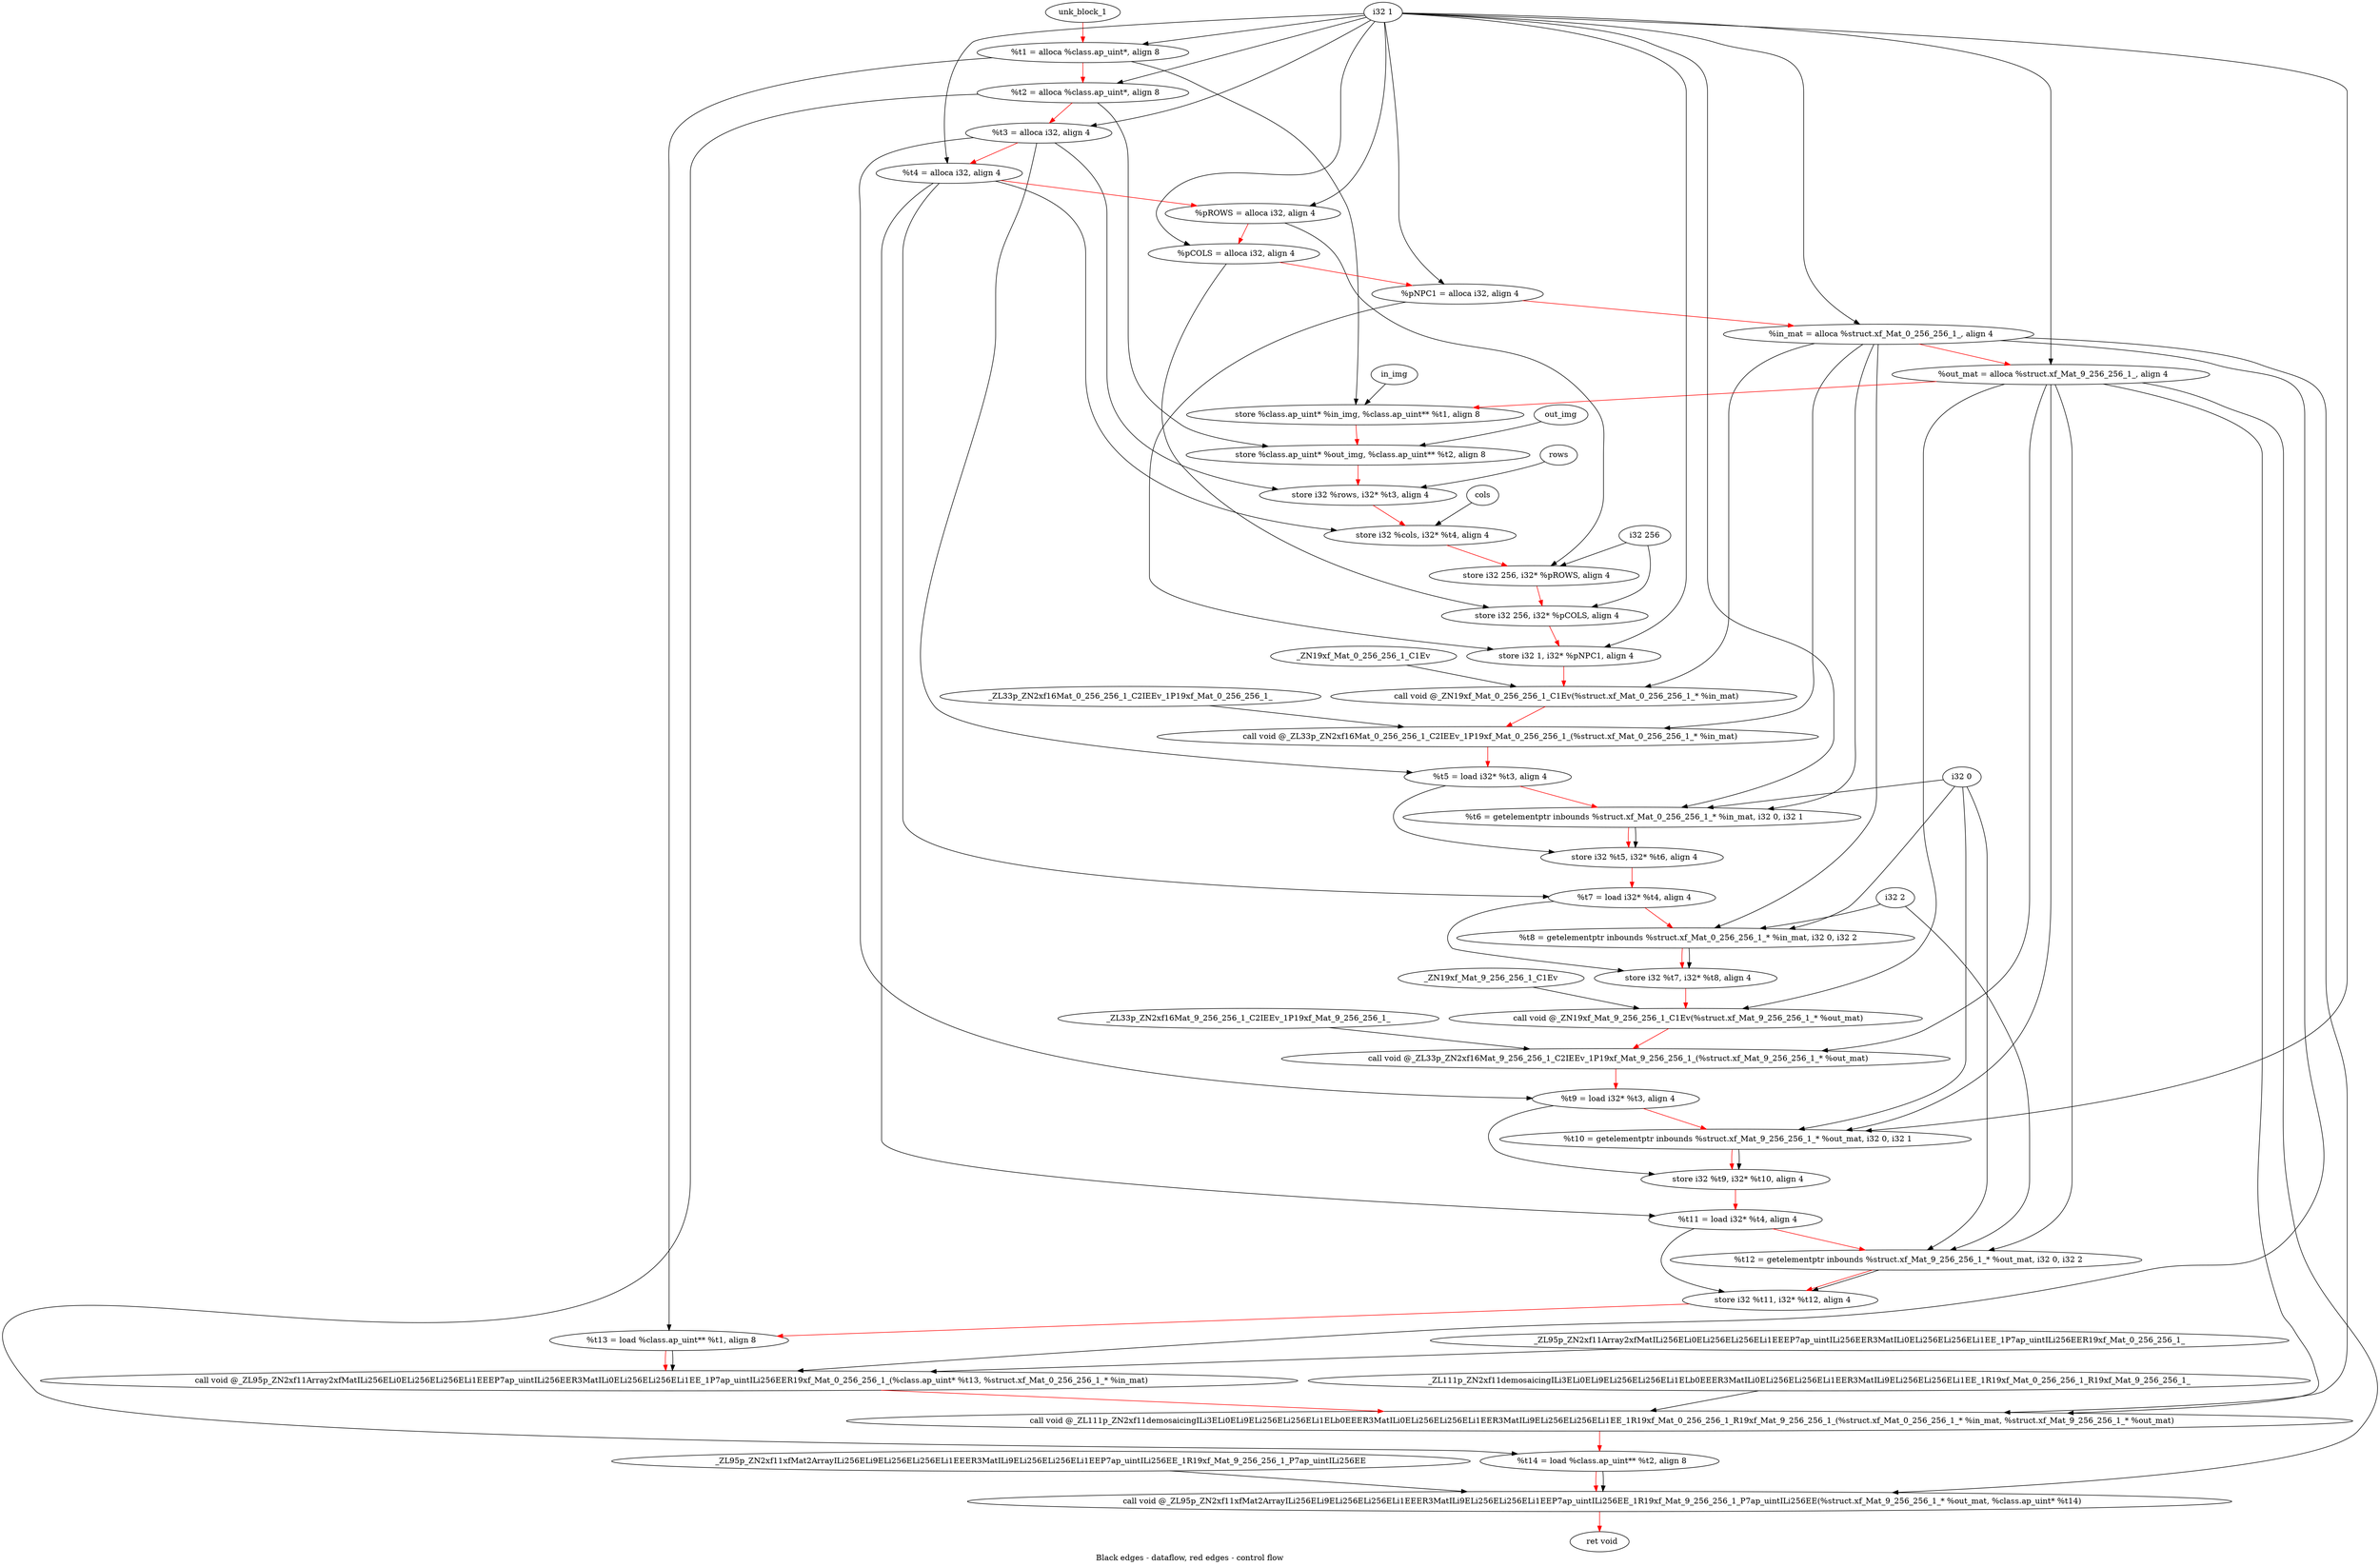 digraph G {
compound=true
label="Black edges - dataflow, red edges - control flow"
"t1" [label="  %t1 = alloca %class.ap_uint*, align 8"]
"t2" [label="  %t2 = alloca %class.ap_uint*, align 8"]
"t3" [label="  %t3 = alloca i32, align 4"]
"t4" [label="  %t4 = alloca i32, align 4"]
"pROWS" [label="  %pROWS = alloca i32, align 4"]
"pCOLS" [label="  %pCOLS = alloca i32, align 4"]
"pNPC1" [label="  %pNPC1 = alloca i32, align 4"]
"in_mat" [label="  %in_mat = alloca %struct.xf_Mat_0_256_256_1_, align 4"]
"out_mat" [label="  %out_mat = alloca %struct.xf_Mat_9_256_256_1_, align 4"]
"_1" [label="  store %class.ap_uint* %in_img, %class.ap_uint** %t1, align 8"]
"_2" [label="  store %class.ap_uint* %out_img, %class.ap_uint** %t2, align 8"]
"_3" [label="  store i32 %rows, i32* %t3, align 4"]
"_4" [label="  store i32 %cols, i32* %t4, align 4"]
"_5" [label="  store i32 256, i32* %pROWS, align 4"]
"_6" [label="  store i32 256, i32* %pCOLS, align 4"]
"_7" [label="  store i32 1, i32* %pNPC1, align 4"]
"_8" [label="  call void @_ZN19xf_Mat_0_256_256_1_C1Ev(%struct.xf_Mat_0_256_256_1_* %in_mat)"]
"_9" [label="  call void @_ZL33p_ZN2xf16Mat_0_256_256_1_C2IEEv_1P19xf_Mat_0_256_256_1_(%struct.xf_Mat_0_256_256_1_* %in_mat)"]
"t5" [label="  %t5 = load i32* %t3, align 4"]
"t6" [label="  %t6 = getelementptr inbounds %struct.xf_Mat_0_256_256_1_* %in_mat, i32 0, i32 1"]
"_10" [label="  store i32 %t5, i32* %t6, align 4"]
"t7" [label="  %t7 = load i32* %t4, align 4"]
"t8" [label="  %t8 = getelementptr inbounds %struct.xf_Mat_0_256_256_1_* %in_mat, i32 0, i32 2"]
"_11" [label="  store i32 %t7, i32* %t8, align 4"]
"_12" [label="  call void @_ZN19xf_Mat_9_256_256_1_C1Ev(%struct.xf_Mat_9_256_256_1_* %out_mat)"]
"_13" [label="  call void @_ZL33p_ZN2xf16Mat_9_256_256_1_C2IEEv_1P19xf_Mat_9_256_256_1_(%struct.xf_Mat_9_256_256_1_* %out_mat)"]
"t9" [label="  %t9 = load i32* %t3, align 4"]
"t10" [label="  %t10 = getelementptr inbounds %struct.xf_Mat_9_256_256_1_* %out_mat, i32 0, i32 1"]
"_14" [label="  store i32 %t9, i32* %t10, align 4"]
"t11" [label="  %t11 = load i32* %t4, align 4"]
"t12" [label="  %t12 = getelementptr inbounds %struct.xf_Mat_9_256_256_1_* %out_mat, i32 0, i32 2"]
"_15" [label="  store i32 %t11, i32* %t12, align 4"]
"t13" [label="  %t13 = load %class.ap_uint** %t1, align 8"]
"_16" [label="  call void @_ZL95p_ZN2xf11Array2xfMatILi256ELi0ELi256ELi256ELi1EEEP7ap_uintILi256EER3MatILi0ELi256ELi256ELi1EE_1P7ap_uintILi256EER19xf_Mat_0_256_256_1_(%class.ap_uint* %t13, %struct.xf_Mat_0_256_256_1_* %in_mat)"]
"_17" [label="  call void @_ZL111p_ZN2xf11demosaicingILi3ELi0ELi9ELi256ELi256ELi1ELb0EEER3MatILi0ELi256ELi256ELi1EER3MatILi9ELi256ELi256ELi1EE_1R19xf_Mat_0_256_256_1_R19xf_Mat_9_256_256_1_(%struct.xf_Mat_0_256_256_1_* %in_mat, %struct.xf_Mat_9_256_256_1_* %out_mat)"]
"t14" [label="  %t14 = load %class.ap_uint** %t2, align 8"]
"_18" [label="  call void @_ZL95p_ZN2xf11xfMat2ArrayILi256ELi9ELi256ELi256ELi1EEER3MatILi9ELi256ELi256ELi1EEP7ap_uintILi256EE_1R19xf_Mat_9_256_256_1_P7ap_uintILi256EE(%struct.xf_Mat_9_256_256_1_* %out_mat, %class.ap_uint* %t14)"]
"_19" [label="  ret void"]
"unk_block_1" -> "t1"[color=red]
"i32 1" -> "t1"
"t1" -> "t2"[color=red weight=2]
"i32 1" -> "t2"
"t2" -> "t3"[color=red weight=2]
"i32 1" -> "t3"
"t3" -> "t4"[color=red weight=2]
"i32 1" -> "t4"
"t4" -> "pROWS"[color=red weight=2]
"i32 1" -> "pROWS"
"pROWS" -> "pCOLS"[color=red weight=2]
"i32 1" -> "pCOLS"
"pCOLS" -> "pNPC1"[color=red weight=2]
"i32 1" -> "pNPC1"
"pNPC1" -> "in_mat"[color=red weight=2]
"i32 1" -> "in_mat"
"in_mat" -> "out_mat"[color=red weight=2]
"i32 1" -> "out_mat"
"out_mat" -> "_1"[color=red weight=2]
"in_img" -> "_1"
"t1" -> "_1"
"_1" -> "_2"[color=red weight=2]
"out_img" -> "_2"
"t2" -> "_2"
"_2" -> "_3"[color=red weight=2]
"rows" -> "_3"
"t3" -> "_3"
"_3" -> "_4"[color=red weight=2]
"cols" -> "_4"
"t4" -> "_4"
"_4" -> "_5"[color=red weight=2]
"i32 256" -> "_5"
"pROWS" -> "_5"
"_5" -> "_6"[color=red weight=2]
"i32 256" -> "_6"
"pCOLS" -> "_6"
"_6" -> "_7"[color=red weight=2]
"i32 1" -> "_7"
"pNPC1" -> "_7"
"_7" -> "_8"[color=red weight=2]
"in_mat" -> "_8"
"_ZN19xf_Mat_0_256_256_1_C1Ev" -> "_8"
"_8" -> "_9"[color=red weight=2]
"in_mat" -> "_9"
"_ZL33p_ZN2xf16Mat_0_256_256_1_C2IEEv_1P19xf_Mat_0_256_256_1_" -> "_9"
"_9" -> "t5"[color=red weight=2]
"t3" -> "t5"
"t5" -> "t6"[color=red weight=2]
"in_mat" -> "t6"
"i32 0" -> "t6"
"i32 1" -> "t6"
"t6" -> "_10"[color=red weight=2]
"t5" -> "_10"
"t6" -> "_10"
"_10" -> "t7"[color=red weight=2]
"t4" -> "t7"
"t7" -> "t8"[color=red weight=2]
"in_mat" -> "t8"
"i32 0" -> "t8"
"i32 2" -> "t8"
"t8" -> "_11"[color=red weight=2]
"t7" -> "_11"
"t8" -> "_11"
"_11" -> "_12"[color=red weight=2]
"out_mat" -> "_12"
"_ZN19xf_Mat_9_256_256_1_C1Ev" -> "_12"
"_12" -> "_13"[color=red weight=2]
"out_mat" -> "_13"
"_ZL33p_ZN2xf16Mat_9_256_256_1_C2IEEv_1P19xf_Mat_9_256_256_1_" -> "_13"
"_13" -> "t9"[color=red weight=2]
"t3" -> "t9"
"t9" -> "t10"[color=red weight=2]
"out_mat" -> "t10"
"i32 0" -> "t10"
"i32 1" -> "t10"
"t10" -> "_14"[color=red weight=2]
"t9" -> "_14"
"t10" -> "_14"
"_14" -> "t11"[color=red weight=2]
"t4" -> "t11"
"t11" -> "t12"[color=red weight=2]
"out_mat" -> "t12"
"i32 0" -> "t12"
"i32 2" -> "t12"
"t12" -> "_15"[color=red weight=2]
"t11" -> "_15"
"t12" -> "_15"
"_15" -> "t13"[color=red weight=2]
"t1" -> "t13"
"t13" -> "_16"[color=red weight=2]
"t13" -> "_16"
"in_mat" -> "_16"
"_ZL95p_ZN2xf11Array2xfMatILi256ELi0ELi256ELi256ELi1EEEP7ap_uintILi256EER3MatILi0ELi256ELi256ELi1EE_1P7ap_uintILi256EER19xf_Mat_0_256_256_1_" -> "_16"
"_16" -> "_17"[color=red weight=2]
"in_mat" -> "_17"
"out_mat" -> "_17"
"_ZL111p_ZN2xf11demosaicingILi3ELi0ELi9ELi256ELi256ELi1ELb0EEER3MatILi0ELi256ELi256ELi1EER3MatILi9ELi256ELi256ELi1EE_1R19xf_Mat_0_256_256_1_R19xf_Mat_9_256_256_1_" -> "_17"
"_17" -> "t14"[color=red weight=2]
"t2" -> "t14"
"t14" -> "_18"[color=red weight=2]
"out_mat" -> "_18"
"t14" -> "_18"
"_ZL95p_ZN2xf11xfMat2ArrayILi256ELi9ELi256ELi256ELi1EEER3MatILi9ELi256ELi256ELi1EEP7ap_uintILi256EE_1R19xf_Mat_9_256_256_1_P7ap_uintILi256EE" -> "_18"
"_18" -> "_19"[color=red weight=2]

}
